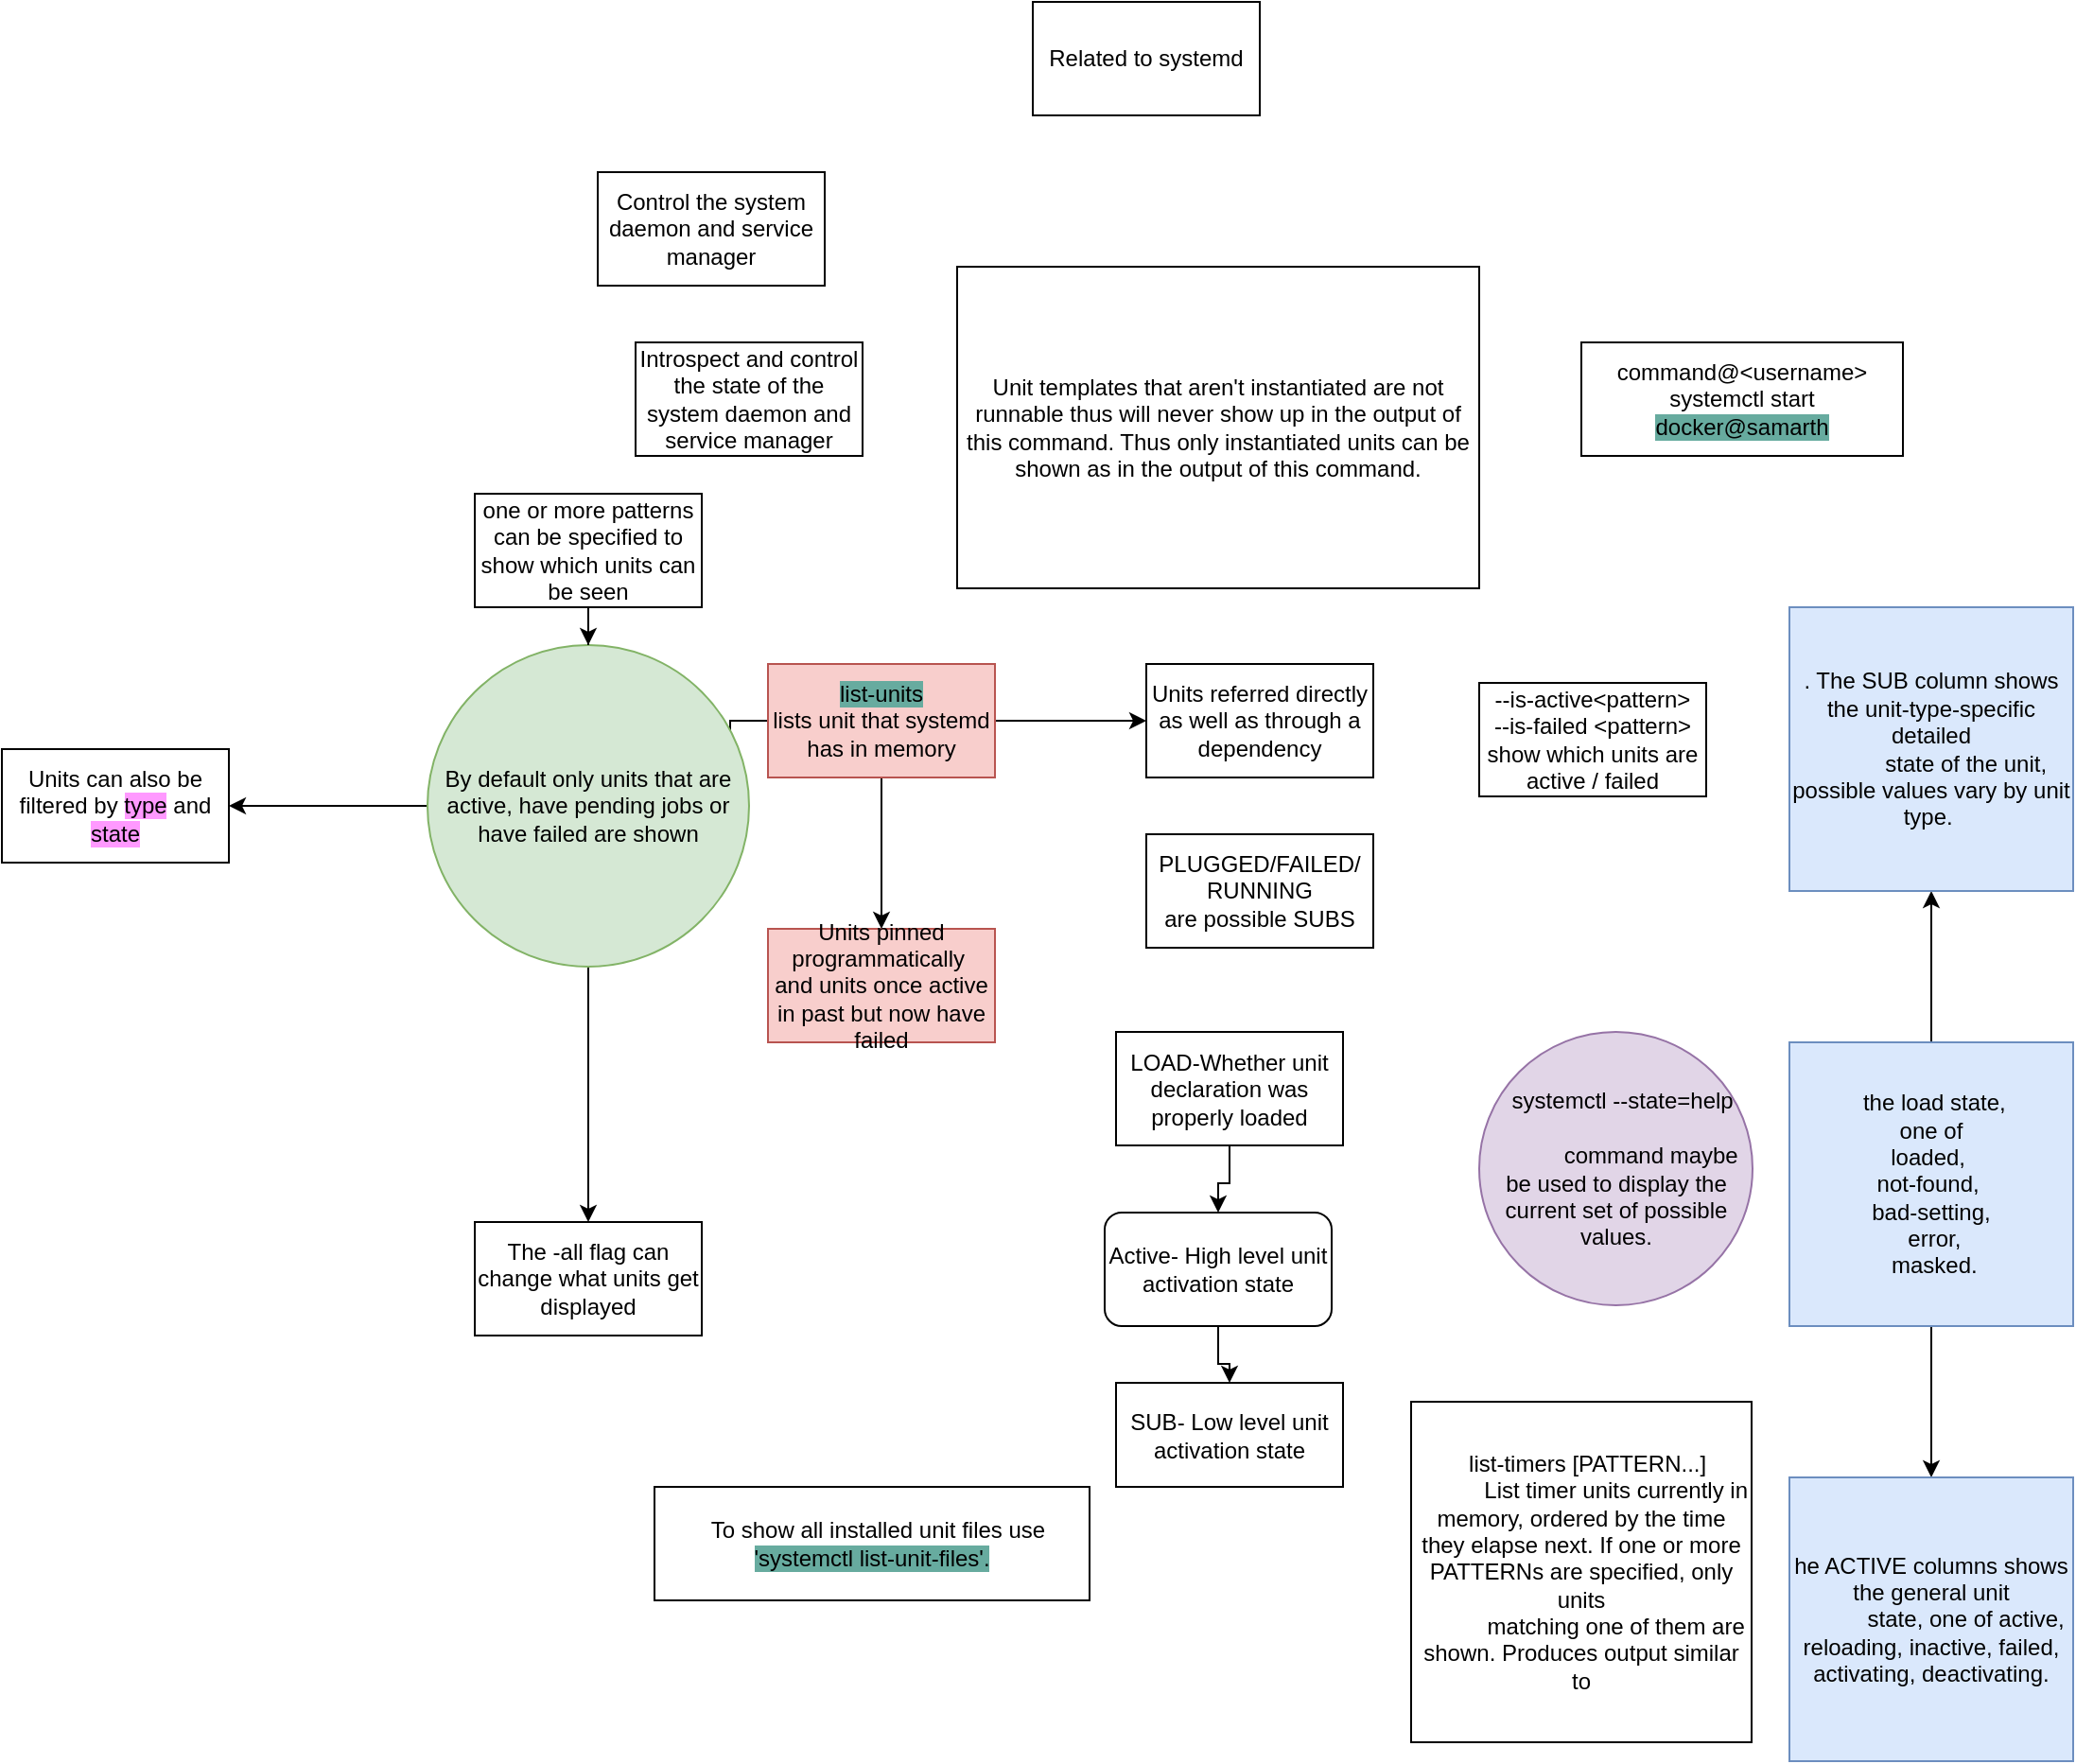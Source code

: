 <mxfile version="24.7.16">
  <diagram name="Page-1" id="br6c-QpBdaFtKq5JPb_7">
    <mxGraphModel dx="1831" dy="623" grid="1" gridSize="10" guides="1" tooltips="1" connect="1" arrows="1" fold="1" page="1" pageScale="1" pageWidth="827" pageHeight="1169" math="0" shadow="0">
      <root>
        <mxCell id="0" />
        <mxCell id="1" parent="0" />
        <mxCell id="E01AcFCTacKjE4IlmNko-1" value="Control the system daemon and service manager" style="rounded=0;whiteSpace=wrap;html=1;" parent="1" vertex="1">
          <mxGeometry x="140" y="100" width="120" height="60" as="geometry" />
        </mxCell>
        <mxCell id="E01AcFCTacKjE4IlmNko-2" value="Introspect and control the state of the system daemon and service manager" style="rounded=0;whiteSpace=wrap;html=1;" parent="1" vertex="1">
          <mxGeometry x="160" y="190" width="120" height="60" as="geometry" />
        </mxCell>
        <mxCell id="E01AcFCTacKjE4IlmNko-3" value="Related to systemd" style="rounded=0;whiteSpace=wrap;html=1;" parent="1" vertex="1">
          <mxGeometry x="370" y="10" width="120" height="60" as="geometry" />
        </mxCell>
        <mxCell id="E01AcFCTacKjE4IlmNko-6" value="" style="edgeStyle=orthogonalEdgeStyle;rounded=0;orthogonalLoop=1;jettySize=auto;html=1;" parent="1" source="E01AcFCTacKjE4IlmNko-4" target="E01AcFCTacKjE4IlmNko-5" edge="1">
          <mxGeometry relative="1" as="geometry" />
        </mxCell>
        <mxCell id="E01AcFCTacKjE4IlmNko-8" value="" style="edgeStyle=orthogonalEdgeStyle;rounded=0;orthogonalLoop=1;jettySize=auto;html=1;" parent="1" source="E01AcFCTacKjE4IlmNko-4" target="E01AcFCTacKjE4IlmNko-7" edge="1">
          <mxGeometry relative="1" as="geometry" />
        </mxCell>
        <mxCell id="E01AcFCTacKjE4IlmNko-10" value="" style="edgeStyle=orthogonalEdgeStyle;rounded=0;orthogonalLoop=1;jettySize=auto;html=1;" parent="1" source="E01AcFCTacKjE4IlmNko-4" target="E01AcFCTacKjE4IlmNko-9" edge="1">
          <mxGeometry relative="1" as="geometry" />
        </mxCell>
        <mxCell id="E01AcFCTacKjE4IlmNko-4" value="&lt;span style=&quot;background-color: rgb(103, 171, 159);&quot;&gt;list-units&lt;/span&gt;&lt;div&gt;lists unit that systemd has in memory&lt;/div&gt;" style="rounded=0;whiteSpace=wrap;html=1;fillColor=#f8cecc;strokeColor=#b85450;" parent="1" vertex="1">
          <mxGeometry x="230" y="360" width="120" height="60" as="geometry" />
        </mxCell>
        <mxCell id="E01AcFCTacKjE4IlmNko-5" value="Units referred directly as well as through a dependency" style="whiteSpace=wrap;html=1;rounded=0;" parent="1" vertex="1">
          <mxGeometry x="430" y="360" width="120" height="60" as="geometry" />
        </mxCell>
        <mxCell id="E01AcFCTacKjE4IlmNko-7" value="Units pinned programmatically&amp;nbsp;&lt;div&gt;and units once active in past but now have failed&lt;/div&gt;" style="whiteSpace=wrap;html=1;fillColor=#f8cecc;strokeColor=#b85450;rounded=0;" parent="1" vertex="1">
          <mxGeometry x="230" y="500" width="120" height="60" as="geometry" />
        </mxCell>
        <mxCell id="E01AcFCTacKjE4IlmNko-13" value="" style="edgeStyle=orthogonalEdgeStyle;rounded=0;orthogonalLoop=1;jettySize=auto;html=1;" parent="1" source="E01AcFCTacKjE4IlmNko-9" target="E01AcFCTacKjE4IlmNko-12" edge="1">
          <mxGeometry relative="1" as="geometry" />
        </mxCell>
        <mxCell id="E01AcFCTacKjE4IlmNko-17" value="" style="edgeStyle=orthogonalEdgeStyle;rounded=0;orthogonalLoop=1;jettySize=auto;html=1;" parent="1" source="E01AcFCTacKjE4IlmNko-9" target="E01AcFCTacKjE4IlmNko-16" edge="1">
          <mxGeometry relative="1" as="geometry" />
        </mxCell>
        <mxCell id="E01AcFCTacKjE4IlmNko-9" value="By default only units that are active, have pending jobs or have failed are shown" style="ellipse;whiteSpace=wrap;html=1;fillColor=#d5e8d4;strokeColor=#82b366;rounded=0;" parent="1" vertex="1">
          <mxGeometry x="50" y="350" width="170" height="170" as="geometry" />
        </mxCell>
        <mxCell id="E01AcFCTacKjE4IlmNko-12" value="The -all flag can change what units get displayed" style="whiteSpace=wrap;html=1;rounded=0;" parent="1" vertex="1">
          <mxGeometry x="75" y="655" width="120" height="60" as="geometry" />
        </mxCell>
        <mxCell id="E01AcFCTacKjE4IlmNko-15" value="" style="edgeStyle=orthogonalEdgeStyle;rounded=0;orthogonalLoop=1;jettySize=auto;html=1;" parent="1" source="E01AcFCTacKjE4IlmNko-14" target="E01AcFCTacKjE4IlmNko-9" edge="1">
          <mxGeometry relative="1" as="geometry" />
        </mxCell>
        <mxCell id="E01AcFCTacKjE4IlmNko-14" value="one or more patterns can be specified to show which units can be seen" style="rounded=0;whiteSpace=wrap;html=1;" parent="1" vertex="1">
          <mxGeometry x="75" y="270" width="120" height="60" as="geometry" />
        </mxCell>
        <mxCell id="E01AcFCTacKjE4IlmNko-16" value="Units can also be filtered by &lt;span style=&quot;background-color: rgb(255, 153, 255);&quot;&gt;type&lt;/span&gt; and &lt;span style=&quot;background-color: rgb(255, 153, 255);&quot;&gt;state&lt;/span&gt;" style="whiteSpace=wrap;html=1;rounded=0;" parent="1" vertex="1">
          <mxGeometry x="-175" y="405" width="120" height="60" as="geometry" />
        </mxCell>
        <mxCell id="E01AcFCTacKjE4IlmNko-18" value="Unit templates that aren&#39;t instantiated are not runnable thus will never show up in the output of this command. Thus only instantiated units can be shown as in the output of this command." style="rounded=0;whiteSpace=wrap;html=1;" parent="1" vertex="1">
          <mxGeometry x="330" y="150" width="276" height="170" as="geometry" />
        </mxCell>
        <mxCell id="E01AcFCTacKjE4IlmNko-19" value="PLUGGED/FAILED/&lt;div&gt;RUNNING&lt;div&gt;are possible SUBS&lt;/div&gt;&lt;/div&gt;" style="rounded=0;whiteSpace=wrap;html=1;" parent="1" vertex="1">
          <mxGeometry x="430" y="450" width="120" height="60" as="geometry" />
        </mxCell>
        <mxCell id="E01AcFCTacKjE4IlmNko-23" value="" style="edgeStyle=orthogonalEdgeStyle;rounded=0;orthogonalLoop=1;jettySize=auto;html=1;" parent="1" source="E01AcFCTacKjE4IlmNko-20" target="E01AcFCTacKjE4IlmNko-21" edge="1">
          <mxGeometry relative="1" as="geometry" />
        </mxCell>
        <mxCell id="E01AcFCTacKjE4IlmNko-20" value="LOAD-Whether unit declaration was properly loaded" style="rounded=0;whiteSpace=wrap;html=1;" parent="1" vertex="1">
          <mxGeometry x="414" y="554.5" width="120" height="60" as="geometry" />
        </mxCell>
        <mxCell id="E01AcFCTacKjE4IlmNko-24" value="" style="edgeStyle=orthogonalEdgeStyle;rounded=0;orthogonalLoop=1;jettySize=auto;html=1;" parent="1" source="E01AcFCTacKjE4IlmNko-21" target="E01AcFCTacKjE4IlmNko-22" edge="1">
          <mxGeometry relative="1" as="geometry" />
        </mxCell>
        <mxCell id="E01AcFCTacKjE4IlmNko-21" value="Active- High level unit activation state" style="rounded=1;whiteSpace=wrap;html=1;" parent="1" vertex="1">
          <mxGeometry x="408" y="650" width="120" height="60" as="geometry" />
        </mxCell>
        <mxCell id="E01AcFCTacKjE4IlmNko-22" value="SUB- Low level unit activation state" style="rounded=0;whiteSpace=wrap;html=1;" parent="1" vertex="1">
          <mxGeometry x="414" y="740" width="120" height="55" as="geometry" />
        </mxCell>
        <mxCell id="E01AcFCTacKjE4IlmNko-25" value="&amp;nbsp; To show all installed unit files use&lt;span style=&quot;background-color: rgb(103, 171, 159);&quot;&gt; &#39;systemctl list-unit-files&#39;.&lt;/span&gt;" style="rounded=0;whiteSpace=wrap;html=1;" parent="1" vertex="1">
          <mxGeometry x="170" y="795" width="230" height="60" as="geometry" />
        </mxCell>
        <mxCell id="E01AcFCTacKjE4IlmNko-30" value="" style="edgeStyle=orthogonalEdgeStyle;rounded=0;orthogonalLoop=1;jettySize=auto;html=1;" parent="1" source="E01AcFCTacKjE4IlmNko-26" target="E01AcFCTacKjE4IlmNko-29" edge="1">
          <mxGeometry relative="1" as="geometry" />
        </mxCell>
        <mxCell id="E01AcFCTacKjE4IlmNko-32" value="" style="edgeStyle=orthogonalEdgeStyle;rounded=0;orthogonalLoop=1;jettySize=auto;html=1;" parent="1" source="E01AcFCTacKjE4IlmNko-26" target="E01AcFCTacKjE4IlmNko-31" edge="1">
          <mxGeometry relative="1" as="geometry" />
        </mxCell>
        <mxCell id="E01AcFCTacKjE4IlmNko-26" value="&amp;nbsp;the load state,&lt;div&gt;&amp;nbsp;one of&amp;nbsp;&lt;/div&gt;&lt;div&gt;loaded,&amp;nbsp;&lt;div&gt;not-found,&amp;nbsp;&lt;/div&gt;&lt;div&gt;bad-setting,&lt;/div&gt;&lt;div&gt;&amp;nbsp;error,&lt;/div&gt;&lt;div&gt;&amp;nbsp;masked.&lt;/div&gt;&lt;/div&gt;" style="whiteSpace=wrap;html=1;aspect=fixed;fillColor=#dae8fc;strokeColor=#6c8ebf;" parent="1" vertex="1">
          <mxGeometry x="770" y="560" width="150" height="150" as="geometry" />
        </mxCell>
        <mxCell id="E01AcFCTacKjE4IlmNko-29" value="&lt;div&gt;he ACTIVE columns shows the general unit&lt;/div&gt;&lt;div&gt;&amp;nbsp; &amp;nbsp; &amp;nbsp; &amp;nbsp; &amp;nbsp; &amp;nbsp;state, one of active, reloading, inactive, failed, activating, deactivating.&lt;/div&gt;" style="whiteSpace=wrap;html=1;aspect=fixed;fillColor=#dae8fc;strokeColor=#6c8ebf;" parent="1" vertex="1">
          <mxGeometry x="770" y="790" width="150" height="150" as="geometry" />
        </mxCell>
        <mxCell id="E01AcFCTacKjE4IlmNko-31" value="&lt;div&gt;. The SUB column shows the unit-type-specific detailed&lt;/div&gt;&lt;div&gt;&amp;nbsp; &amp;nbsp; &amp;nbsp; &amp;nbsp; &amp;nbsp; &amp;nbsp;state of the unit, possible values vary by unit type.&amp;nbsp;&lt;/div&gt;" style="whiteSpace=wrap;html=1;aspect=fixed;fillColor=#dae8fc;strokeColor=#6c8ebf;" parent="1" vertex="1">
          <mxGeometry x="770" y="330" width="150" height="150" as="geometry" />
        </mxCell>
        <mxCell id="E01AcFCTacKjE4IlmNko-33" value="&lt;div&gt;&amp;nbsp; systemctl --state=help&lt;/div&gt;&lt;div&gt;&lt;br&gt;&lt;/div&gt;&lt;div&gt;&amp;nbsp; &amp;nbsp; &amp;nbsp; &amp;nbsp; &amp;nbsp; &amp;nbsp;command maybe be used to display the current set of possible values.&lt;/div&gt;" style="ellipse;whiteSpace=wrap;html=1;aspect=fixed;fillColor=#e1d5e7;strokeColor=#9673a6;" parent="1" vertex="1">
          <mxGeometry x="606" y="554.5" width="144.5" height="144.5" as="geometry" />
        </mxCell>
        <mxCell id="E01AcFCTacKjE4IlmNko-34" value="&lt;div&gt;&amp;nbsp; list-timers [PATTERN...]&lt;/div&gt;&lt;div&gt;&amp;nbsp; &amp;nbsp; &amp;nbsp; &amp;nbsp; &amp;nbsp; &amp;nbsp;List timer units currently in memory, ordered by the time they elapse next. If one or more PATTERNs are specified, only units&lt;/div&gt;&lt;div&gt;&amp;nbsp; &amp;nbsp; &amp;nbsp; &amp;nbsp; &amp;nbsp; &amp;nbsp;matching one of them are shown. Produces output similar to&lt;/div&gt;" style="whiteSpace=wrap;html=1;aspect=fixed;" parent="1" vertex="1">
          <mxGeometry x="570" y="750" width="180" height="180" as="geometry" />
        </mxCell>
        <mxCell id="8kQTvEUqiYzALOOTXFF3-1" value="--is-active&amp;lt;pattern&amp;gt;&lt;div&gt;--is-failed &amp;lt;pattern&amp;gt;&lt;br&gt;show which units are active / failed&lt;/div&gt;" style="rounded=0;whiteSpace=wrap;html=1;" vertex="1" parent="1">
          <mxGeometry x="606" y="370" width="120" height="60" as="geometry" />
        </mxCell>
        <mxCell id="8kQTvEUqiYzALOOTXFF3-2" value="command@&amp;lt;username&amp;gt;&lt;div&gt;systemctl start &lt;span style=&quot;background-color: rgb(103, 171, 159);&quot;&gt;docker@samarth&lt;/span&gt;&lt;/div&gt;" style="rounded=0;whiteSpace=wrap;html=1;" vertex="1" parent="1">
          <mxGeometry x="660" y="190" width="170" height="60" as="geometry" />
        </mxCell>
      </root>
    </mxGraphModel>
  </diagram>
</mxfile>
